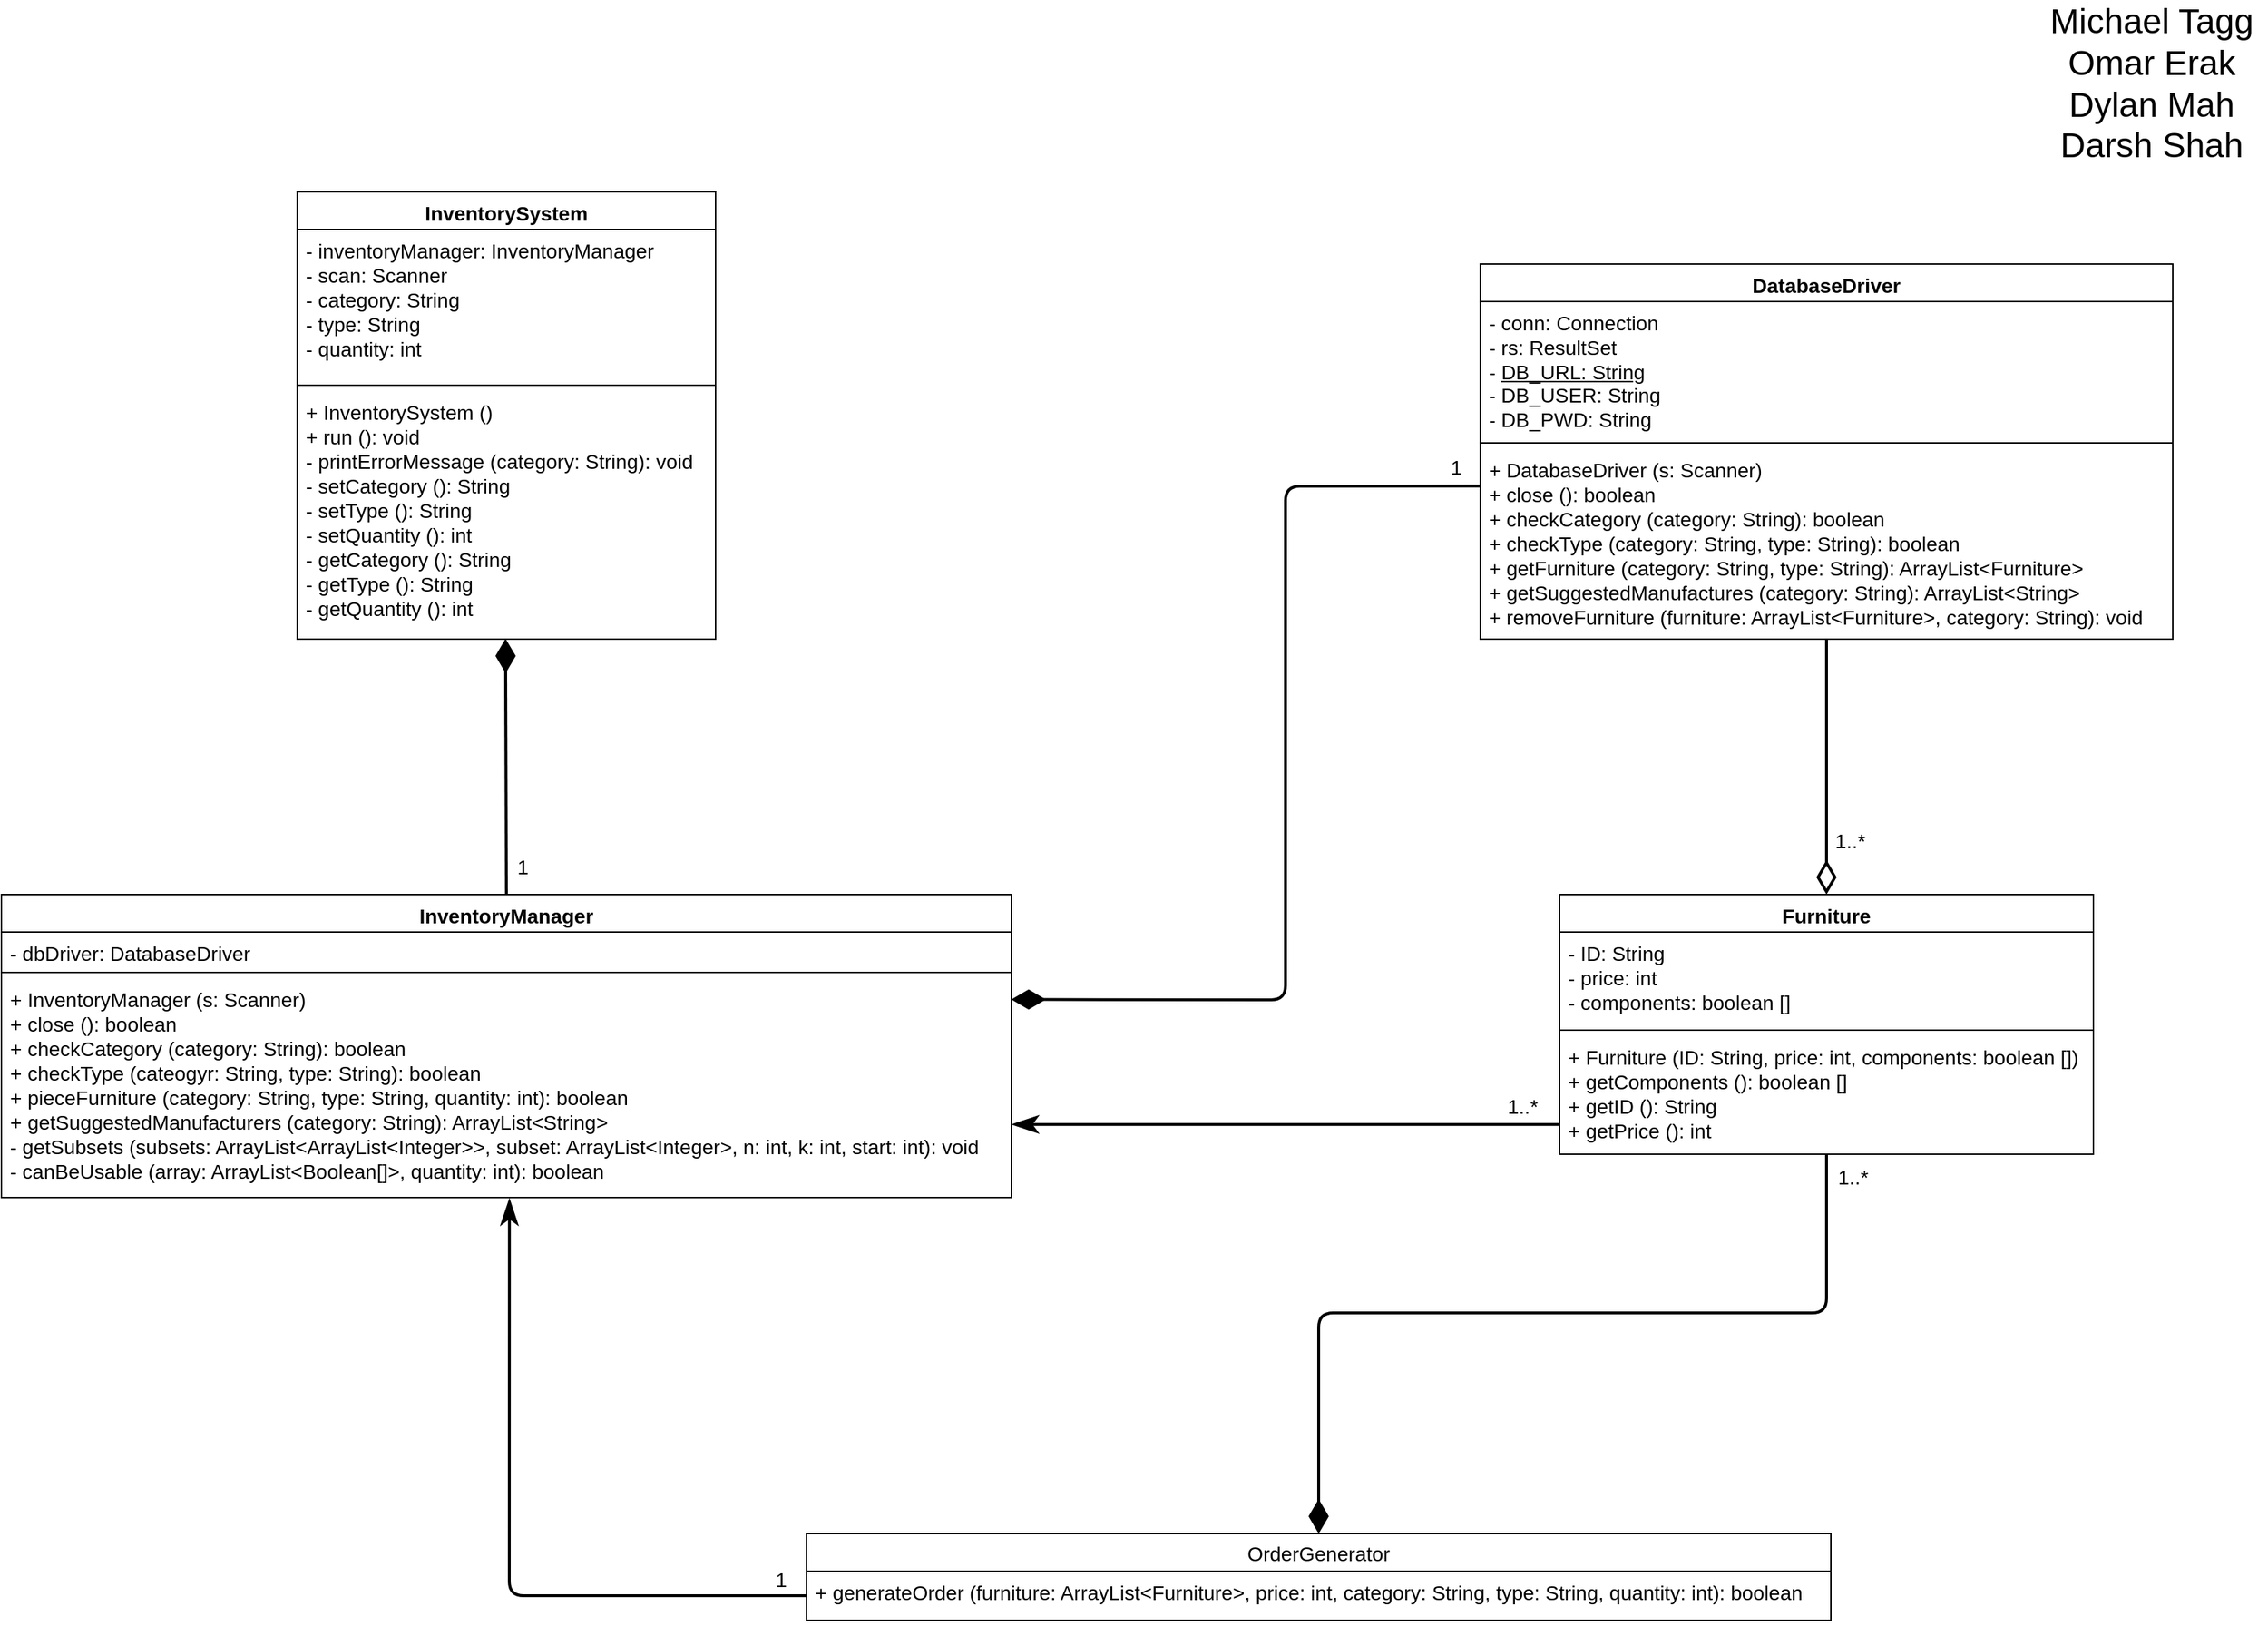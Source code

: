 <mxfile version="14.5.3" type="github">
  <diagram id="C5RBs43oDa-KdzZeNtuy" name="Page-1">
    <mxGraphModel dx="1590" dy="868" grid="1" gridSize="10" guides="1" tooltips="1" connect="1" arrows="1" fold="1" page="1" pageScale="1" pageWidth="827" pageHeight="1169" math="0" shadow="0">
      <root>
        <mxCell id="WIyWlLk6GJQsqaUBKTNV-0" />
        <mxCell id="WIyWlLk6GJQsqaUBKTNV-1" parent="WIyWlLk6GJQsqaUBKTNV-0" />
        <mxCell id="N_NnaopC6pL-1q0N3gmT-41" value="Furniture" style="swimlane;fontStyle=1;align=center;verticalAlign=top;childLayout=stackLayout;horizontal=1;startSize=26;horizontalStack=0;resizeParent=1;resizeParentMax=0;resizeLast=0;collapsible=1;marginBottom=0;fontSize=14;" parent="WIyWlLk6GJQsqaUBKTNV-1" vertex="1">
          <mxGeometry x="1140" y="637" width="370" height="180" as="geometry" />
        </mxCell>
        <mxCell id="N_NnaopC6pL-1q0N3gmT-42" value="- ID: String&#xa;- price: int&#xa;- components: boolean []&#xa;" style="text;strokeColor=none;fillColor=none;align=left;verticalAlign=top;spacingLeft=4;spacingRight=4;overflow=hidden;rotatable=0;points=[[0,0.5],[1,0.5]];portConstraint=eastwest;fontSize=14;" parent="N_NnaopC6pL-1q0N3gmT-41" vertex="1">
          <mxGeometry y="26" width="370" height="64" as="geometry" />
        </mxCell>
        <mxCell id="N_NnaopC6pL-1q0N3gmT-43" value="" style="line;strokeWidth=1;fillColor=none;align=left;verticalAlign=middle;spacingTop=-1;spacingLeft=3;spacingRight=3;rotatable=0;labelPosition=right;points=[];portConstraint=eastwest;fontSize=14;" parent="N_NnaopC6pL-1q0N3gmT-41" vertex="1">
          <mxGeometry y="90" width="370" height="8" as="geometry" />
        </mxCell>
        <mxCell id="N_NnaopC6pL-1q0N3gmT-44" value="+ Furniture (ID: String, price: int, components: boolean [])&#xa;+ getComponents (): boolean []&#xa;+ getID (): String&#xa;+ getPrice (): int&#xa;&#xa;" style="text;strokeColor=none;fillColor=none;align=left;verticalAlign=top;spacingLeft=4;spacingRight=4;overflow=hidden;rotatable=0;points=[[0,0.5],[1,0.5]];portConstraint=eastwest;fontSize=14;" parent="N_NnaopC6pL-1q0N3gmT-41" vertex="1">
          <mxGeometry y="98" width="370" height="82" as="geometry" />
        </mxCell>
        <mxCell id="N_NnaopC6pL-1q0N3gmT-45" value="DatabaseDriver" style="swimlane;fontStyle=1;align=center;verticalAlign=top;childLayout=stackLayout;horizontal=1;startSize=26;horizontalStack=0;resizeParent=1;resizeParentMax=0;resizeLast=0;collapsible=1;marginBottom=0;fontSize=14;" parent="WIyWlLk6GJQsqaUBKTNV-1" vertex="1">
          <mxGeometry x="1085" y="200" width="480" height="260" as="geometry" />
        </mxCell>
        <mxCell id="N_NnaopC6pL-1q0N3gmT-46" value="- conn: Connection&lt;br style=&quot;font-size: 14px;&quot;&gt;- rs: ResultSet&lt;br style=&quot;font-size: 14px;&quot;&gt; - &lt;u style=&quot;font-size: 14px;&quot;&gt;DB_URL: String&lt;/u&gt;&lt;br style=&quot;font-size: 14px;&quot;&gt;- DB_USER: String&lt;br style=&quot;font-size: 14px;&quot;&gt;- DB_PWD: String" style="text;strokeColor=none;fillColor=none;align=left;verticalAlign=top;spacingLeft=4;spacingRight=4;overflow=hidden;rotatable=0;points=[[0,0.5],[1,0.5]];portConstraint=eastwest;fontStyle=0;html=1;fontSize=14;" parent="N_NnaopC6pL-1q0N3gmT-45" vertex="1">
          <mxGeometry y="26" width="480" height="94" as="geometry" />
        </mxCell>
        <mxCell id="N_NnaopC6pL-1q0N3gmT-47" value="" style="line;strokeWidth=1;fillColor=none;align=left;verticalAlign=middle;spacingTop=-1;spacingLeft=3;spacingRight=3;rotatable=0;labelPosition=right;points=[];portConstraint=eastwest;fontSize=14;" parent="N_NnaopC6pL-1q0N3gmT-45" vertex="1">
          <mxGeometry y="120" width="480" height="8" as="geometry" />
        </mxCell>
        <mxCell id="N_NnaopC6pL-1q0N3gmT-48" value="+ DatabaseDriver (s: Scanner)&#xa;+ close (): boolean&#xa;+ checkCategory (category: String): boolean&#xa;+ checkType (category: String, type: String): boolean&#xa;+ getFurniture (category: String, type: String): ArrayList&lt;Furniture&gt;&#xa;+ getSuggestedManufactures (category: String): ArrayList&lt;String&gt;&#xa;+ removeFurniture (furniture: ArrayList&lt;Furniture&gt;, category: String): void&#xa;" style="text;strokeColor=none;fillColor=none;align=left;verticalAlign=top;spacingLeft=4;spacingRight=4;overflow=hidden;rotatable=0;points=[[0,0.5],[1,0.5]];portConstraint=eastwest;fontSize=14;" parent="N_NnaopC6pL-1q0N3gmT-45" vertex="1">
          <mxGeometry y="128" width="480" height="132" as="geometry" />
        </mxCell>
        <mxCell id="N_NnaopC6pL-1q0N3gmT-51" value="OrderGenerator" style="swimlane;fontStyle=0;childLayout=stackLayout;horizontal=1;startSize=26;fillColor=none;horizontalStack=0;resizeParent=1;resizeParentMax=0;resizeLast=0;collapsible=1;marginBottom=0;fontSize=14;" parent="WIyWlLk6GJQsqaUBKTNV-1" vertex="1">
          <mxGeometry x="618" y="1080" width="710" height="60" as="geometry" />
        </mxCell>
        <mxCell id="N_NnaopC6pL-1q0N3gmT-52" value="+ generateOrder (furniture: ArrayList&lt;Furniture&gt;, price: int, category: String, type: String, quantity: int): boolean" style="text;strokeColor=none;fillColor=none;align=left;verticalAlign=top;spacingLeft=4;spacingRight=4;overflow=hidden;rotatable=0;points=[[0,0.5],[1,0.5]];portConstraint=eastwest;fontSize=14;" parent="N_NnaopC6pL-1q0N3gmT-51" vertex="1">
          <mxGeometry y="26" width="710" height="34" as="geometry" />
        </mxCell>
        <mxCell id="N_NnaopC6pL-1q0N3gmT-55" value="InventorySystem" style="swimlane;fontStyle=1;align=center;verticalAlign=top;childLayout=stackLayout;horizontal=1;startSize=26;horizontalStack=0;resizeParent=1;resizeParentMax=0;resizeLast=0;collapsible=1;marginBottom=0;fontSize=14;" parent="WIyWlLk6GJQsqaUBKTNV-1" vertex="1">
          <mxGeometry x="265" y="150" width="290" height="310" as="geometry">
            <mxRectangle x="275" y="140" width="130" height="26" as="alternateBounds" />
          </mxGeometry>
        </mxCell>
        <mxCell id="N_NnaopC6pL-1q0N3gmT-56" value="- inventoryManager: InventoryManager&#xa;- scan: Scanner&#xa;- category: String&#xa;- type: String&#xa;- quantity: int&#xa;" style="text;strokeColor=none;fillColor=none;align=left;verticalAlign=top;spacingLeft=4;spacingRight=4;overflow=hidden;rotatable=0;points=[[0,0.5],[1,0.5]];portConstraint=eastwest;fontSize=14;" parent="N_NnaopC6pL-1q0N3gmT-55" vertex="1">
          <mxGeometry y="26" width="290" height="104" as="geometry" />
        </mxCell>
        <mxCell id="N_NnaopC6pL-1q0N3gmT-57" value="" style="line;strokeWidth=1;fillColor=none;align=left;verticalAlign=middle;spacingTop=-1;spacingLeft=3;spacingRight=3;rotatable=0;labelPosition=right;points=[];portConstraint=eastwest;fontSize=14;" parent="N_NnaopC6pL-1q0N3gmT-55" vertex="1">
          <mxGeometry y="130" width="290" height="8" as="geometry" />
        </mxCell>
        <mxCell id="N_NnaopC6pL-1q0N3gmT-58" value="+ InventorySystem ()&#xa;+ run (): void&#xa;- printErrorMessage (category: String): void&#xa;- setCategory (): String&#xa;- setType (): String&#xa;- setQuantity (): int&#xa;- getCategory (): String&#xa;- getType (): String&#xa;- getQuantity (): int&#xa;" style="text;strokeColor=none;fillColor=none;align=left;verticalAlign=top;spacingLeft=4;spacingRight=4;overflow=hidden;rotatable=0;points=[[0,0.5],[1,0.5]];portConstraint=eastwest;fontSize=14;" parent="N_NnaopC6pL-1q0N3gmT-55" vertex="1">
          <mxGeometry y="138" width="290" height="172" as="geometry" />
        </mxCell>
        <mxCell id="N_NnaopC6pL-1q0N3gmT-60" value="InventoryManager" style="swimlane;fontStyle=1;align=center;verticalAlign=top;childLayout=stackLayout;horizontal=1;startSize=26;horizontalStack=0;resizeParent=1;resizeParentMax=0;resizeLast=0;collapsible=1;marginBottom=0;fontSize=14;" parent="WIyWlLk6GJQsqaUBKTNV-1" vertex="1">
          <mxGeometry x="60" y="637" width="700" height="210" as="geometry" />
        </mxCell>
        <mxCell id="N_NnaopC6pL-1q0N3gmT-61" value="- dbDriver: DatabaseDriver" style="text;strokeColor=none;fillColor=none;align=left;verticalAlign=top;spacingLeft=4;spacingRight=4;overflow=hidden;rotatable=0;points=[[0,0.5],[1,0.5]];portConstraint=eastwest;fontSize=14;" parent="N_NnaopC6pL-1q0N3gmT-60" vertex="1">
          <mxGeometry y="26" width="700" height="24" as="geometry" />
        </mxCell>
        <mxCell id="N_NnaopC6pL-1q0N3gmT-62" value="" style="line;strokeWidth=1;fillColor=none;align=left;verticalAlign=middle;spacingTop=-1;spacingLeft=3;spacingRight=3;rotatable=0;labelPosition=right;points=[];portConstraint=eastwest;fontSize=14;" parent="N_NnaopC6pL-1q0N3gmT-60" vertex="1">
          <mxGeometry y="50" width="700" height="8" as="geometry" />
        </mxCell>
        <mxCell id="N_NnaopC6pL-1q0N3gmT-63" value="+ InventoryManager (s: Scanner)&#xa;+ close (): boolean&#xa;+ checkCategory (category: String): boolean&#xa;+ checkType (cateogyr: String, type: String): boolean&#xa;+ pieceFurniture (category: String, type: String, quantity: int): boolean&#xa;+ getSuggestedManufacturers (category: String): ArrayList&lt;String&gt;&#xa;- getSubsets (subsets: ArrayList&lt;ArrayList&lt;Integer&gt;&gt;, subset: ArrayList&lt;Integer&gt;, n: int, k: int, start: int): void&#xa;- canBeUsable (array: ArrayList&lt;Boolean[]&gt;, quantity: int): boolean&#xa;&#xa;&#xa;" style="text;strokeColor=none;fillColor=none;align=left;verticalAlign=top;spacingLeft=4;spacingRight=4;overflow=hidden;rotatable=0;points=[[0,0.5],[1,0.5]];portConstraint=eastwest;fontSize=14;" parent="N_NnaopC6pL-1q0N3gmT-60" vertex="1">
          <mxGeometry y="58" width="700" height="152" as="geometry" />
        </mxCell>
        <mxCell id="ROrVhhFD0rgIY_3XIcbq-0" value="" style="endArrow=diamondThin;endFill=0;endSize=18;html=1;strokeWidth=2;entryX=0.5;entryY=0;entryDx=0;entryDy=0;fontSize=14;exitX=0.5;exitY=1.002;exitDx=0;exitDy=0;exitPerimeter=0;" edge="1" parent="WIyWlLk6GJQsqaUBKTNV-1" source="N_NnaopC6pL-1q0N3gmT-48" target="N_NnaopC6pL-1q0N3gmT-41">
          <mxGeometry width="160" relative="1" as="geometry">
            <mxPoint x="1325" y="470" as="sourcePoint" />
            <mxPoint x="1130" y="570" as="targetPoint" />
          </mxGeometry>
        </mxCell>
        <mxCell id="ROrVhhFD0rgIY_3XIcbq-1" value="" style="endArrow=diamondThin;endFill=1;endSize=18;html=1;strokeWidth=2;exitX=0;exitY=0.196;exitDx=0;exitDy=0;exitPerimeter=0;entryX=1;entryY=0.097;entryDx=0;entryDy=0;entryPerimeter=0;fontSize=14;" edge="1" parent="WIyWlLk6GJQsqaUBKTNV-1" source="N_NnaopC6pL-1q0N3gmT-48" target="N_NnaopC6pL-1q0N3gmT-63">
          <mxGeometry width="160" relative="1" as="geometry">
            <mxPoint x="1080" y="390" as="sourcePoint" />
            <mxPoint x="680" y="681" as="targetPoint" />
            <Array as="points">
              <mxPoint x="950" y="354" />
              <mxPoint x="950" y="710" />
            </Array>
          </mxGeometry>
        </mxCell>
        <mxCell id="ROrVhhFD0rgIY_3XIcbq-2" value="" style="endArrow=diamondThin;endFill=1;endSize=18;html=1;strokeWidth=2;entryX=0.498;entryY=0.998;entryDx=0;entryDy=0;entryPerimeter=0;exitX=0.5;exitY=0;exitDx=0;exitDy=0;fontSize=14;" edge="1" parent="WIyWlLk6GJQsqaUBKTNV-1" source="N_NnaopC6pL-1q0N3gmT-60" target="N_NnaopC6pL-1q0N3gmT-58">
          <mxGeometry width="160" relative="1" as="geometry">
            <mxPoint x="380" y="520" as="sourcePoint" />
            <mxPoint x="390" y="530" as="targetPoint" />
          </mxGeometry>
        </mxCell>
        <mxCell id="ROrVhhFD0rgIY_3XIcbq-5" value="" style="endArrow=classicThin;endFill=1;endSize=12;html=1;strokeWidth=2;exitX=0;exitY=0.5;exitDx=0;exitDy=0;entryX=0.503;entryY=1.007;entryDx=0;entryDy=0;entryPerimeter=0;fontSize=14;" edge="1" parent="WIyWlLk6GJQsqaUBKTNV-1" source="N_NnaopC6pL-1q0N3gmT-52" target="N_NnaopC6pL-1q0N3gmT-63">
          <mxGeometry width="160" relative="1" as="geometry">
            <mxPoint x="380" y="857" as="sourcePoint" />
            <mxPoint x="362" y="837" as="targetPoint" />
            <Array as="points">
              <mxPoint x="510" y="1123" />
              <mxPoint x="412" y="1123" />
            </Array>
          </mxGeometry>
        </mxCell>
        <mxCell id="ROrVhhFD0rgIY_3XIcbq-10" value="1" style="text;html=1;align=center;verticalAlign=middle;resizable=0;points=[];autosize=1;fontSize=14;" vertex="1" parent="WIyWlLk6GJQsqaUBKTNV-1">
          <mxGeometry x="590" y="1102" width="20" height="20" as="geometry" />
        </mxCell>
        <mxCell id="ROrVhhFD0rgIY_3XIcbq-11" value="1..*" style="text;html=1;align=center;verticalAlign=middle;resizable=0;points=[];autosize=1;fontSize=14;" vertex="1" parent="WIyWlLk6GJQsqaUBKTNV-1">
          <mxGeometry x="1323" y="823" width="40" height="20" as="geometry" />
        </mxCell>
        <mxCell id="ROrVhhFD0rgIY_3XIcbq-12" value="1..*" style="text;html=1;align=center;verticalAlign=middle;resizable=0;points=[];autosize=1;fontSize=14;" vertex="1" parent="WIyWlLk6GJQsqaUBKTNV-1">
          <mxGeometry x="1094" y="774" width="40" height="20" as="geometry" />
        </mxCell>
        <mxCell id="ROrVhhFD0rgIY_3XIcbq-13" value="1..*" style="text;html=1;align=center;verticalAlign=middle;resizable=0;points=[];autosize=1;fontSize=14;" vertex="1" parent="WIyWlLk6GJQsqaUBKTNV-1">
          <mxGeometry x="1321" y="590" width="40" height="20" as="geometry" />
        </mxCell>
        <mxCell id="ROrVhhFD0rgIY_3XIcbq-14" value="1" style="text;html=1;align=center;verticalAlign=middle;resizable=0;points=[];autosize=1;fontSize=14;" vertex="1" parent="WIyWlLk6GJQsqaUBKTNV-1">
          <mxGeometry x="1058" y="331" width="20" height="20" as="geometry" />
        </mxCell>
        <mxCell id="ROrVhhFD0rgIY_3XIcbq-15" value="" style="endArrow=diamondThin;endFill=1;endSize=18;html=1;strokeWidth=2;entryX=0.5;entryY=0;entryDx=0;entryDy=0;exitX=0.5;exitY=1.004;exitDx=0;exitDy=0;exitPerimeter=0;fontSize=14;" edge="1" parent="WIyWlLk6GJQsqaUBKTNV-1" source="N_NnaopC6pL-1q0N3gmT-44" target="N_NnaopC6pL-1q0N3gmT-51">
          <mxGeometry width="160" relative="1" as="geometry">
            <mxPoint x="1290" y="807" as="sourcePoint" />
            <mxPoint x="856" y="1027" as="targetPoint" />
            <Array as="points">
              <mxPoint x="1325" y="927" />
              <mxPoint x="973" y="927" />
            </Array>
          </mxGeometry>
        </mxCell>
        <mxCell id="ROrVhhFD0rgIY_3XIcbq-16" value="" style="endArrow=classicThin;endFill=1;endSize=12;html=1;strokeWidth=2;exitX=0;exitY=0.749;exitDx=0;exitDy=0;exitPerimeter=0;fontSize=14;entryX=1.001;entryY=0.667;entryDx=0;entryDy=0;entryPerimeter=0;" edge="1" parent="WIyWlLk6GJQsqaUBKTNV-1" source="N_NnaopC6pL-1q0N3gmT-44" target="N_NnaopC6pL-1q0N3gmT-63">
          <mxGeometry width="160" relative="1" as="geometry">
            <mxPoint x="730" y="797" as="sourcePoint" />
            <mxPoint x="770" y="796" as="targetPoint" />
          </mxGeometry>
        </mxCell>
        <mxCell id="ROrVhhFD0rgIY_3XIcbq-17" value="1" style="text;html=1;align=center;verticalAlign=middle;resizable=0;points=[];autosize=1;fontSize=14;" vertex="1" parent="WIyWlLk6GJQsqaUBKTNV-1">
          <mxGeometry x="411" y="608" width="20" height="20" as="geometry" />
        </mxCell>
        <mxCell id="ROrVhhFD0rgIY_3XIcbq-19" value="&lt;font style=&quot;font-size: 24px&quot;&gt;Michael Tagg&lt;br&gt;Omar Erak&lt;br&gt;Dylan Mah&lt;br&gt;Darsh Shah&lt;br&gt;&lt;/font&gt;" style="text;html=1;align=center;verticalAlign=middle;resizable=0;points=[];autosize=1;fontSize=14;" vertex="1" parent="WIyWlLk6GJQsqaUBKTNV-1">
          <mxGeometry x="1470" y="30" width="160" height="90" as="geometry" />
        </mxCell>
      </root>
    </mxGraphModel>
  </diagram>
</mxfile>
